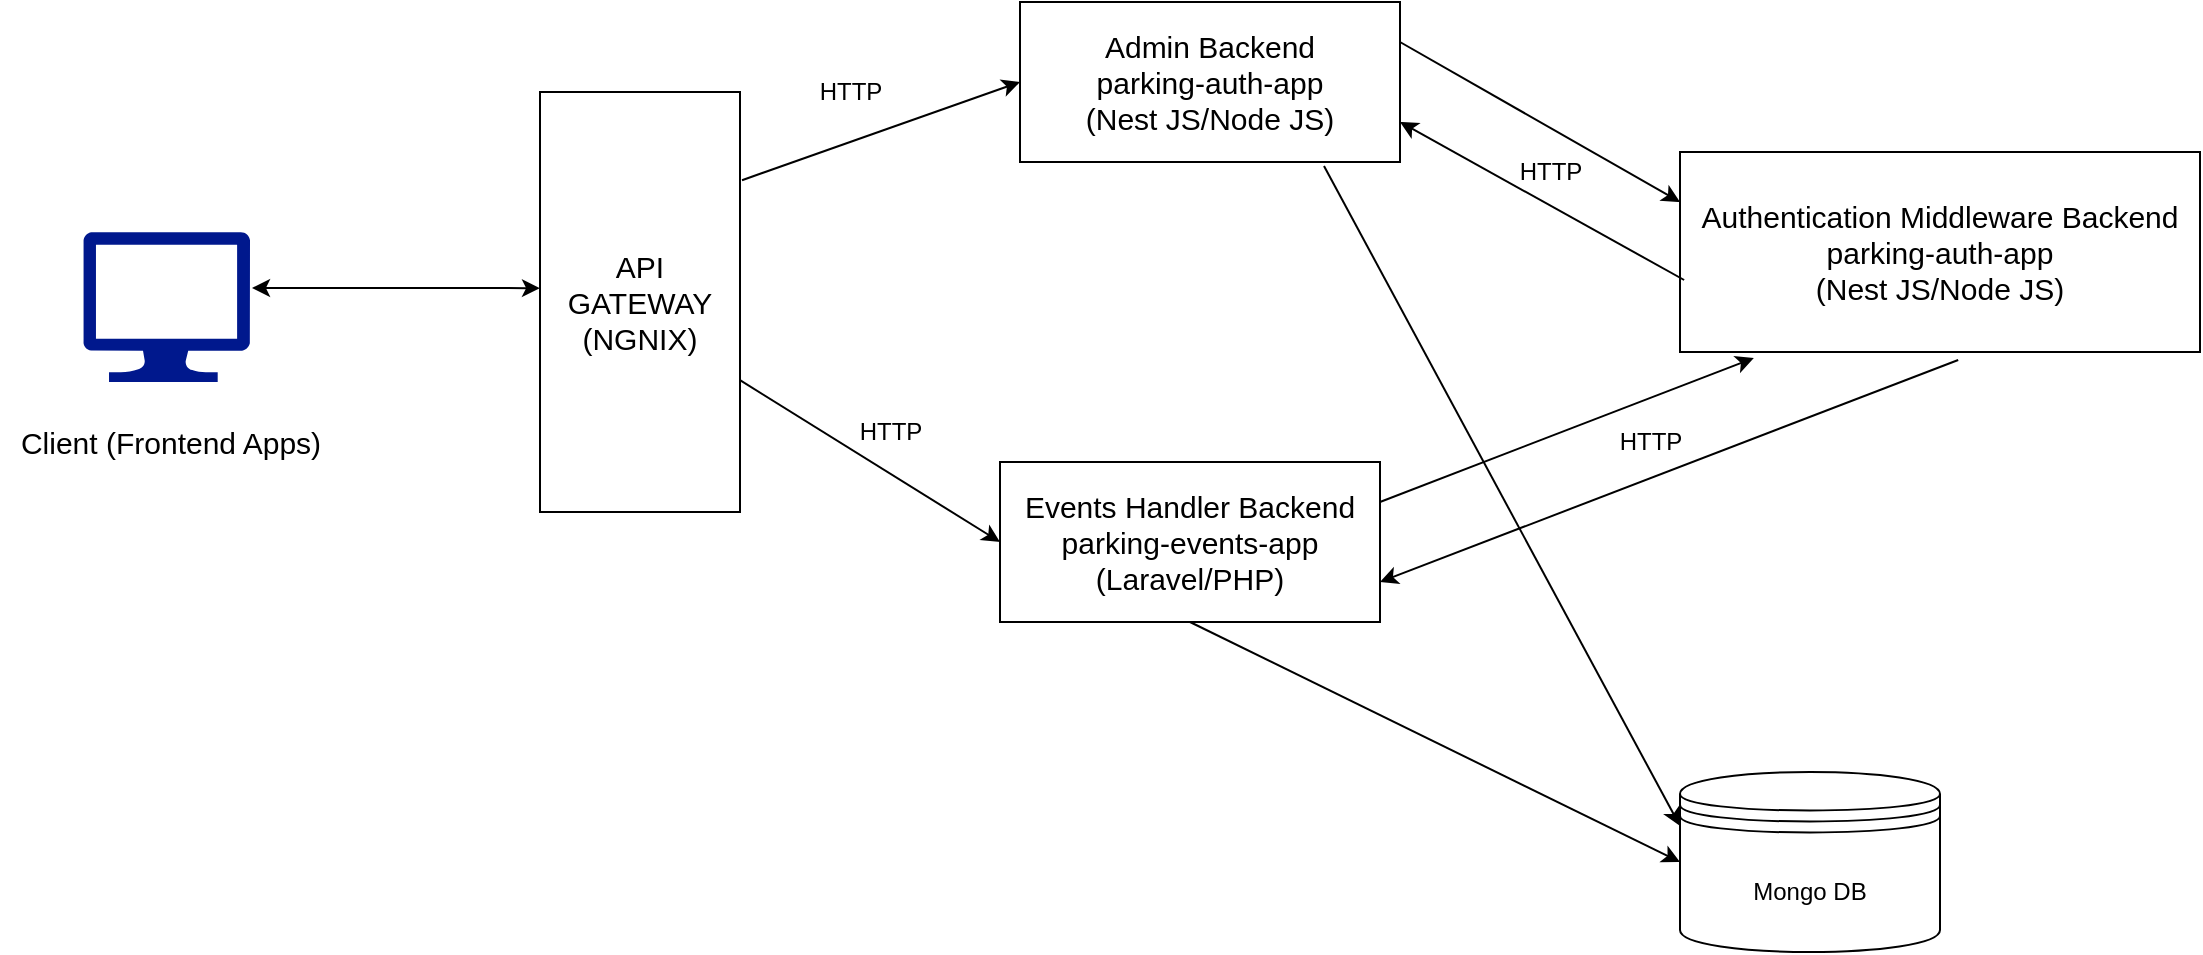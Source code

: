 <mxfile version="13.7.5" type="github">
  <diagram id="By7eRW-PqHJ4lmLYHL1X" name="Page-1">
    <mxGraphModel dx="2148" dy="882" grid="1" gridSize="10" guides="1" tooltips="1" connect="1" arrows="1" fold="1" page="1" pageScale="1" pageWidth="850" pageHeight="1100" math="0" shadow="0">
      <root>
        <mxCell id="0" />
        <mxCell id="1" parent="0" />
        <mxCell id="aRz6TqTrNCgJnmsZP0aM-2" value="&lt;font style=&quot;font-size: 15px&quot;&gt;API&lt;br&gt;GATEWAY&lt;br&gt;(NGNIX)&lt;/font&gt;" style="rounded=0;whiteSpace=wrap;html=1;" vertex="1" parent="1">
          <mxGeometry x="130" y="240" width="100" height="210" as="geometry" />
        </mxCell>
        <mxCell id="aRz6TqTrNCgJnmsZP0aM-3" value="&lt;font style=&quot;font-size: 15px&quot;&gt;Authentication Middleware Backend&lt;br&gt;parking-auth-app&lt;br&gt;(Nest JS/Node JS)&lt;/font&gt;" style="rounded=0;whiteSpace=wrap;html=1;" vertex="1" parent="1">
          <mxGeometry x="700" y="270" width="260" height="100" as="geometry" />
        </mxCell>
        <mxCell id="aRz6TqTrNCgJnmsZP0aM-4" value="&lt;font style=&quot;font-size: 15px&quot;&gt;Admin Backend&lt;br&gt;parking-auth-app&lt;br&gt;(Nest JS/Node JS)&lt;/font&gt;" style="rounded=0;whiteSpace=wrap;html=1;" vertex="1" parent="1">
          <mxGeometry x="370" y="195" width="190" height="80" as="geometry" />
        </mxCell>
        <mxCell id="aRz6TqTrNCgJnmsZP0aM-7" value="" style="aspect=fixed;pointerEvents=1;shadow=0;dashed=0;html=1;strokeColor=none;labelPosition=center;verticalLabelPosition=bottom;verticalAlign=top;align=center;fillColor=#00188D;shape=mxgraph.azure.computer" vertex="1" parent="1">
          <mxGeometry x="-98.33" y="310" width="83.33" height="75" as="geometry" />
        </mxCell>
        <mxCell id="aRz6TqTrNCgJnmsZP0aM-10" value="&lt;font style=&quot;font-size: 15px&quot;&gt;Client (Frontend Apps)&lt;/font&gt;" style="text;html=1;align=center;verticalAlign=middle;resizable=0;points=[];autosize=1;" vertex="1" parent="1">
          <mxGeometry x="-140" y="405" width="170" height="20" as="geometry" />
        </mxCell>
        <mxCell id="aRz6TqTrNCgJnmsZP0aM-11" value="&lt;font style=&quot;font-size: 15px&quot;&gt;Events Handler Backend&lt;br&gt;parking-events-app&lt;br&gt;(Laravel/PHP)&lt;/font&gt;" style="rounded=0;whiteSpace=wrap;html=1;" vertex="1" parent="1">
          <mxGeometry x="360" y="425" width="190" height="80" as="geometry" />
        </mxCell>
        <mxCell id="aRz6TqTrNCgJnmsZP0aM-12" value="Mongo DB" style="shape=datastore;whiteSpace=wrap;html=1;" vertex="1" parent="1">
          <mxGeometry x="700" y="580" width="130" height="90" as="geometry" />
        </mxCell>
        <mxCell id="aRz6TqTrNCgJnmsZP0aM-13" value="" style="endArrow=classic;html=1;entryX=0;entryY=0.25;entryDx=0;entryDy=0;exitX=1;exitY=0.25;exitDx=0;exitDy=0;" edge="1" parent="1" source="aRz6TqTrNCgJnmsZP0aM-4" target="aRz6TqTrNCgJnmsZP0aM-3">
          <mxGeometry width="50" height="50" relative="1" as="geometry">
            <mxPoint x="540" y="260" as="sourcePoint" />
            <mxPoint x="590" y="210" as="targetPoint" />
          </mxGeometry>
        </mxCell>
        <mxCell id="aRz6TqTrNCgJnmsZP0aM-14" value="" style="endArrow=classic;html=1;exitX=1.01;exitY=0.21;exitDx=0;exitDy=0;exitPerimeter=0;entryX=0;entryY=0.5;entryDx=0;entryDy=0;" edge="1" parent="1" source="aRz6TqTrNCgJnmsZP0aM-2" target="aRz6TqTrNCgJnmsZP0aM-4">
          <mxGeometry width="50" height="50" relative="1" as="geometry">
            <mxPoint x="290" y="320" as="sourcePoint" />
            <mxPoint x="340" y="270" as="targetPoint" />
          </mxGeometry>
        </mxCell>
        <mxCell id="aRz6TqTrNCgJnmsZP0aM-15" value="" style="endArrow=classic;html=1;exitX=1;exitY=0.686;exitDx=0;exitDy=0;exitPerimeter=0;entryX=0;entryY=0.5;entryDx=0;entryDy=0;" edge="1" parent="1" source="aRz6TqTrNCgJnmsZP0aM-2" target="aRz6TqTrNCgJnmsZP0aM-11">
          <mxGeometry width="50" height="50" relative="1" as="geometry">
            <mxPoint x="281" y="294.1" as="sourcePoint" />
            <mxPoint x="370" y="265" as="targetPoint" />
          </mxGeometry>
        </mxCell>
        <mxCell id="aRz6TqTrNCgJnmsZP0aM-16" value="HTTP" style="text;html=1;align=center;verticalAlign=middle;resizable=0;points=[];autosize=1;" vertex="1" parent="1">
          <mxGeometry x="280" y="400" width="50" height="20" as="geometry" />
        </mxCell>
        <mxCell id="aRz6TqTrNCgJnmsZP0aM-17" value="HTTP" style="text;html=1;align=center;verticalAlign=middle;resizable=0;points=[];autosize=1;" vertex="1" parent="1">
          <mxGeometry x="260" y="230" width="50" height="20" as="geometry" />
        </mxCell>
        <mxCell id="aRz6TqTrNCgJnmsZP0aM-19" value="" style="endArrow=classic;startArrow=classic;html=1;exitX=1.012;exitY=0.373;exitDx=0;exitDy=0;exitPerimeter=0;entryX=0;entryY=0.467;entryDx=0;entryDy=0;entryPerimeter=0;" edge="1" parent="1" source="aRz6TqTrNCgJnmsZP0aM-7" target="aRz6TqTrNCgJnmsZP0aM-2">
          <mxGeometry width="50" height="50" relative="1" as="geometry">
            <mxPoint x="30" y="340" as="sourcePoint" />
            <mxPoint x="80" y="290" as="targetPoint" />
          </mxGeometry>
        </mxCell>
        <mxCell id="aRz6TqTrNCgJnmsZP0aM-20" value="HTTP" style="text;html=1;align=center;verticalAlign=middle;resizable=0;points=[];autosize=1;" vertex="1" parent="1">
          <mxGeometry x="610" y="270" width="50" height="20" as="geometry" />
        </mxCell>
        <mxCell id="aRz6TqTrNCgJnmsZP0aM-21" value="" style="endArrow=classic;html=1;exitX=0.008;exitY=0.64;exitDx=0;exitDy=0;entryX=1;entryY=0.75;entryDx=0;entryDy=0;exitPerimeter=0;" edge="1" parent="1" source="aRz6TqTrNCgJnmsZP0aM-3" target="aRz6TqTrNCgJnmsZP0aM-4">
          <mxGeometry width="50" height="50" relative="1" as="geometry">
            <mxPoint x="610" y="370" as="sourcePoint" />
            <mxPoint x="660" y="320" as="targetPoint" />
          </mxGeometry>
        </mxCell>
        <mxCell id="aRz6TqTrNCgJnmsZP0aM-22" value="" style="endArrow=classic;html=1;entryX=0.142;entryY=1.03;entryDx=0;entryDy=0;exitX=1;exitY=0.25;exitDx=0;exitDy=0;entryPerimeter=0;" edge="1" parent="1" source="aRz6TqTrNCgJnmsZP0aM-11" target="aRz6TqTrNCgJnmsZP0aM-3">
          <mxGeometry width="50" height="50" relative="1" as="geometry">
            <mxPoint x="560" y="405" as="sourcePoint" />
            <mxPoint x="680" y="475" as="targetPoint" />
          </mxGeometry>
        </mxCell>
        <mxCell id="aRz6TqTrNCgJnmsZP0aM-23" value="" style="endArrow=classic;html=1;exitX=0.535;exitY=1.04;exitDx=0;exitDy=0;exitPerimeter=0;entryX=1;entryY=0.75;entryDx=0;entryDy=0;" edge="1" parent="1" source="aRz6TqTrNCgJnmsZP0aM-3" target="aRz6TqTrNCgJnmsZP0aM-11">
          <mxGeometry width="50" height="50" relative="1" as="geometry">
            <mxPoint x="660" y="470" as="sourcePoint" />
            <mxPoint x="710" y="420" as="targetPoint" />
          </mxGeometry>
        </mxCell>
        <mxCell id="aRz6TqTrNCgJnmsZP0aM-24" value="" style="endArrow=classic;html=1;exitX=0.8;exitY=1.025;exitDx=0;exitDy=0;exitPerimeter=0;entryX=0;entryY=0.3;entryDx=0;entryDy=0;" edge="1" parent="1" source="aRz6TqTrNCgJnmsZP0aM-4" target="aRz6TqTrNCgJnmsZP0aM-12">
          <mxGeometry width="50" height="50" relative="1" as="geometry">
            <mxPoint x="590" y="560" as="sourcePoint" />
            <mxPoint x="640" y="510" as="targetPoint" />
          </mxGeometry>
        </mxCell>
        <mxCell id="aRz6TqTrNCgJnmsZP0aM-25" value="" style="endArrow=classic;html=1;exitX=0.5;exitY=1;exitDx=0;exitDy=0;entryX=0;entryY=0.5;entryDx=0;entryDy=0;" edge="1" parent="1" source="aRz6TqTrNCgJnmsZP0aM-11" target="aRz6TqTrNCgJnmsZP0aM-12">
          <mxGeometry width="50" height="50" relative="1" as="geometry">
            <mxPoint x="470" y="530" as="sourcePoint" />
            <mxPoint x="658" y="750" as="targetPoint" />
          </mxGeometry>
        </mxCell>
        <mxCell id="aRz6TqTrNCgJnmsZP0aM-26" value="HTTP" style="text;html=1;align=center;verticalAlign=middle;resizable=0;points=[];autosize=1;" vertex="1" parent="1">
          <mxGeometry x="660" y="405" width="50" height="20" as="geometry" />
        </mxCell>
      </root>
    </mxGraphModel>
  </diagram>
</mxfile>
